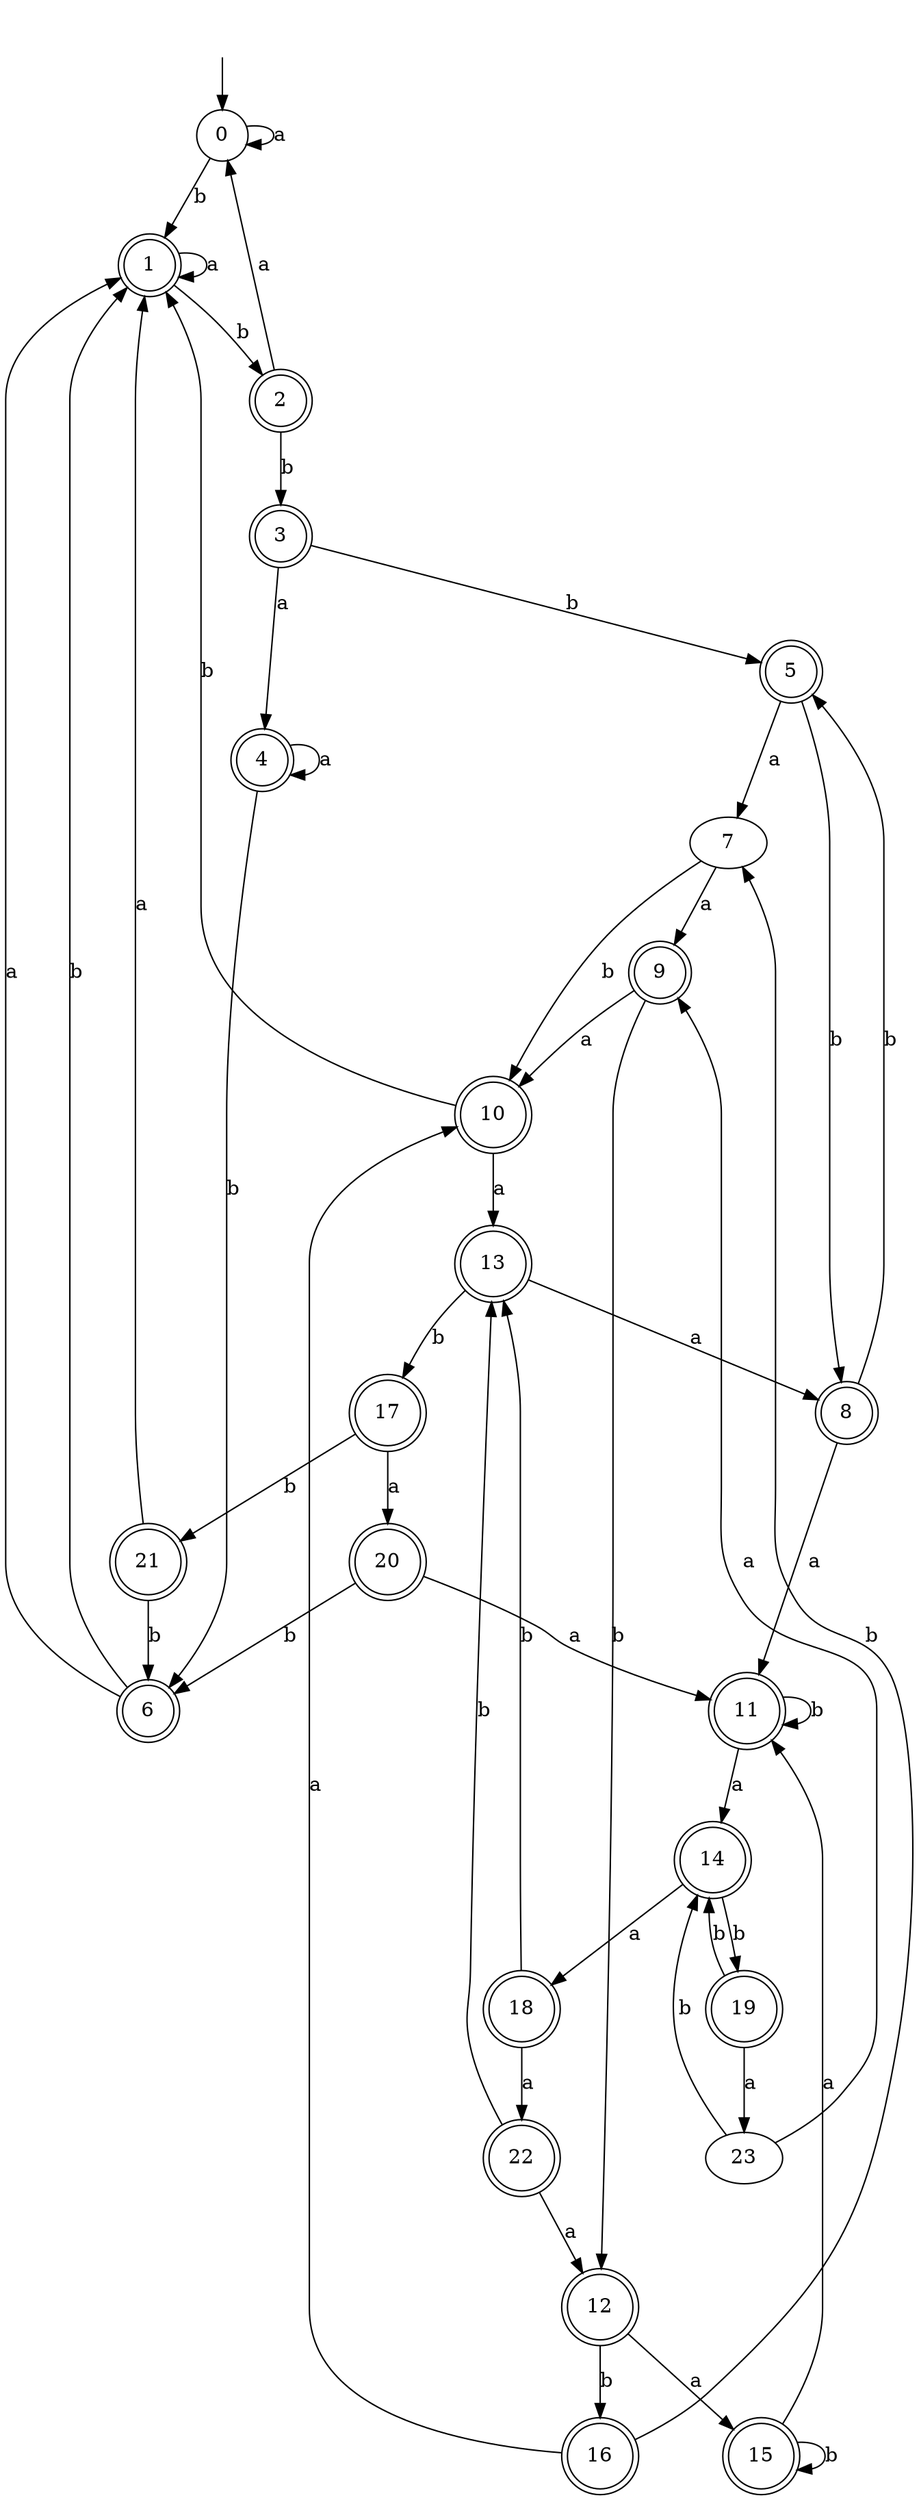 digraph RandomDFA {
  __start0 [label="", shape=none];
  __start0 -> 0 [label=""];
  0 [shape=circle]
  0 -> 0 [label="a"]
  0 -> 1 [label="b"]
  1 [shape=doublecircle]
  1 -> 1 [label="a"]
  1 -> 2 [label="b"]
  2 [shape=doublecircle]
  2 -> 0 [label="a"]
  2 -> 3 [label="b"]
  3 [shape=doublecircle]
  3 -> 4 [label="a"]
  3 -> 5 [label="b"]
  4 [shape=doublecircle]
  4 -> 4 [label="a"]
  4 -> 6 [label="b"]
  5 [shape=doublecircle]
  5 -> 7 [label="a"]
  5 -> 8 [label="b"]
  6 [shape=doublecircle]
  6 -> 1 [label="a"]
  6 -> 1 [label="b"]
  7
  7 -> 9 [label="a"]
  7 -> 10 [label="b"]
  8 [shape=doublecircle]
  8 -> 11 [label="a"]
  8 -> 5 [label="b"]
  9 [shape=doublecircle]
  9 -> 10 [label="a"]
  9 -> 12 [label="b"]
  10 [shape=doublecircle]
  10 -> 13 [label="a"]
  10 -> 1 [label="b"]
  11 [shape=doublecircle]
  11 -> 14 [label="a"]
  11 -> 11 [label="b"]
  12 [shape=doublecircle]
  12 -> 15 [label="a"]
  12 -> 16 [label="b"]
  13 [shape=doublecircle]
  13 -> 8 [label="a"]
  13 -> 17 [label="b"]
  14 [shape=doublecircle]
  14 -> 18 [label="a"]
  14 -> 19 [label="b"]
  15 [shape=doublecircle]
  15 -> 11 [label="a"]
  15 -> 15 [label="b"]
  16 [shape=doublecircle]
  16 -> 10 [label="a"]
  16 -> 7 [label="b"]
  17 [shape=doublecircle]
  17 -> 20 [label="a"]
  17 -> 21 [label="b"]
  18 [shape=doublecircle]
  18 -> 22 [label="a"]
  18 -> 13 [label="b"]
  19 [shape=doublecircle]
  19 -> 23 [label="a"]
  19 -> 14 [label="b"]
  20 [shape=doublecircle]
  20 -> 11 [label="a"]
  20 -> 6 [label="b"]
  21 [shape=doublecircle]
  21 -> 1 [label="a"]
  21 -> 6 [label="b"]
  22 [shape=doublecircle]
  22 -> 12 [label="a"]
  22 -> 13 [label="b"]
  23
  23 -> 9 [label="a"]
  23 -> 14 [label="b"]
}

